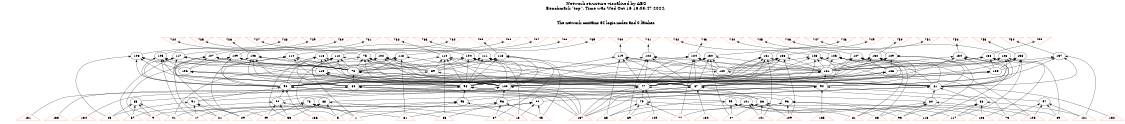 # Network structure generated by ABC

digraph network {
size = "7.5,10";
center = true;
edge [dir = back];

{
  node [shape = plaintext];
  edge [style = invis];
  LevelTitle1 [label=""];
  LevelTitle2 [label=""];
  Level5 [label = ""];
  Level4 [label = ""];
  Level3 [label = ""];
  Level2 [label = ""];
  Level1 [label = ""];
  Level0 [label = ""];
  LevelTitle1 ->  LevelTitle2 ->  Level5 ->  Level4 ->  Level3 ->  Level2 ->  Level1 ->  Level0;
}

{
  rank = same;
  LevelTitle1;
  title1 [shape=plaintext,
          fontsize=20,
          fontname = "Times-Roman",
          label="Network structure visualized by ABC\nBenchmark \"top\". Time was Wed Oct 16 16:03:47 2024. "
         ];
}

{
  rank = same;
  LevelTitle2;
  title2 [shape=plaintext,
          fontsize=18,
          fontname = "Times-Roman",
          label="The network contains 64 logic nodes and 0 latches.\n"
         ];
}

{
  rank = same;
  Level5;
  Node42 [label = "724", shape = invtriangle, color = coral, fillcolor = coral];
  Node43 [label = "725", shape = invtriangle, color = coral, fillcolor = coral];
  Node44 [label = "726", shape = invtriangle, color = coral, fillcolor = coral];
  Node45 [label = "727", shape = invtriangle, color = coral, fillcolor = coral];
  Node46 [label = "728", shape = invtriangle, color = coral, fillcolor = coral];
  Node47 [label = "729", shape = invtriangle, color = coral, fillcolor = coral];
  Node48 [label = "730", shape = invtriangle, color = coral, fillcolor = coral];
  Node49 [label = "731", shape = invtriangle, color = coral, fillcolor = coral];
  Node50 [label = "732", shape = invtriangle, color = coral, fillcolor = coral];
  Node51 [label = "733", shape = invtriangle, color = coral, fillcolor = coral];
  Node52 [label = "734", shape = invtriangle, color = coral, fillcolor = coral];
  Node53 [label = "735", shape = invtriangle, color = coral, fillcolor = coral];
  Node54 [label = "736", shape = invtriangle, color = coral, fillcolor = coral];
  Node55 [label = "737", shape = invtriangle, color = coral, fillcolor = coral];
  Node56 [label = "738", shape = invtriangle, color = coral, fillcolor = coral];
  Node57 [label = "739", shape = invtriangle, color = coral, fillcolor = coral];
  Node58 [label = "740", shape = invtriangle, color = coral, fillcolor = coral];
  Node59 [label = "741", shape = invtriangle, color = coral, fillcolor = coral];
  Node60 [label = "742", shape = invtriangle, color = coral, fillcolor = coral];
  Node61 [label = "743", shape = invtriangle, color = coral, fillcolor = coral];
  Node62 [label = "744", shape = invtriangle, color = coral, fillcolor = coral];
  Node63 [label = "745", shape = invtriangle, color = coral, fillcolor = coral];
  Node64 [label = "746", shape = invtriangle, color = coral, fillcolor = coral];
  Node65 [label = "747", shape = invtriangle, color = coral, fillcolor = coral];
  Node66 [label = "748", shape = invtriangle, color = coral, fillcolor = coral];
  Node67 [label = "749", shape = invtriangle, color = coral, fillcolor = coral];
  Node68 [label = "750", shape = invtriangle, color = coral, fillcolor = coral];
  Node69 [label = "751", shape = invtriangle, color = coral, fillcolor = coral];
  Node70 [label = "752", shape = invtriangle, color = coral, fillcolor = coral];
  Node71 [label = "753", shape = invtriangle, color = coral, fillcolor = coral];
  Node72 [label = "754", shape = invtriangle, color = coral, fillcolor = coral];
  Node73 [label = "755", shape = invtriangle, color = coral, fillcolor = coral];
}

{
  rank = same;
  Level4;
  Node75 [label = "75\n", shape = ellipse];
  Node102 [label = "102\n", shape = ellipse];
  Node103 [label = "103\n", shape = ellipse];
  Node104 [label = "104\n", shape = ellipse];
  Node105 [label = "105\n", shape = ellipse];
  Node107 [label = "107\n", shape = ellipse];
  Node108 [label = "108\n", shape = ellipse];
  Node109 [label = "109\n", shape = ellipse];
  Node110 [label = "110\n", shape = ellipse];
  Node111 [label = "111\n", shape = ellipse];
  Node112 [label = "112\n", shape = ellipse];
  Node113 [label = "113\n", shape = ellipse];
  Node114 [label = "114\n", shape = ellipse];
  Node116 [label = "116\n", shape = ellipse];
  Node117 [label = "117\n", shape = ellipse];
  Node118 [label = "118\n", shape = ellipse];
  Node119 [label = "119\n", shape = ellipse];
  Node122 [label = "122\n", shape = ellipse];
  Node123 [label = "123\n", shape = ellipse];
  Node124 [label = "124\n", shape = ellipse];
  Node125 [label = "125\n", shape = ellipse];
  Node127 [label = "127\n", shape = ellipse];
  Node128 [label = "128\n", shape = ellipse];
  Node129 [label = "129\n", shape = ellipse];
  Node130 [label = "130\n", shape = ellipse];
  Node131 [label = "131\n", shape = ellipse];
  Node132 [label = "132\n", shape = ellipse];
  Node133 [label = "133\n", shape = ellipse];
  Node134 [label = "134\n", shape = ellipse];
  Node136 [label = "136\n", shape = ellipse];
  Node137 [label = "137\n", shape = ellipse];
  Node138 [label = "138\n", shape = ellipse];
}

{
  rank = same;
  Level3;
  Node76 [label = "76\n", shape = ellipse];
  Node89 [label = "89\n", shape = ellipse];
  Node106 [label = "106\n", shape = ellipse];
  Node115 [label = "115\n", shape = ellipse];
  Node120 [label = "120\n", shape = ellipse];
  Node121 [label = "121\n", shape = ellipse];
  Node126 [label = "126\n", shape = ellipse];
  Node135 [label = "135\n", shape = ellipse];
}

{
  rank = same;
  Level2;
  Node77 [label = "77\n", shape = ellipse];
  Node81 [label = "81\n", shape = ellipse];
  Node84 [label = "84\n", shape = ellipse];
  Node87 [label = "87\n", shape = ellipse];
  Node90 [label = "90\n", shape = ellipse];
  Node94 [label = "94\n", shape = ellipse];
  Node98 [label = "98\n", shape = ellipse];
  Node100 [label = "100\n", shape = ellipse];
}

{
  rank = same;
  Level1;
  Node78 [label = "78\n", shape = ellipse];
  Node79 [label = "79\n", shape = ellipse];
  Node80 [label = "80\n", shape = ellipse];
  Node82 [label = "82\n", shape = ellipse];
  Node83 [label = "83\n", shape = ellipse];
  Node85 [label = "85\n", shape = ellipse];
  Node86 [label = "86\n", shape = ellipse];
  Node88 [label = "88\n", shape = ellipse];
  Node91 [label = "91\n", shape = ellipse];
  Node92 [label = "92\n", shape = ellipse];
  Node93 [label = "93\n", shape = ellipse];
  Node95 [label = "95\n", shape = ellipse];
  Node96 [label = "96\n", shape = ellipse];
  Node97 [label = "97\n", shape = ellipse];
  Node99 [label = "99\n", shape = ellipse];
  Node101 [label = "101\n", shape = ellipse];
}

{
  rank = same;
  Level0;
  Node1 [label = "1", shape = triangle, color = coral, fillcolor = coral];
  Node2 [label = "5", shape = triangle, color = coral, fillcolor = coral];
  Node3 [label = "9", shape = triangle, color = coral, fillcolor = coral];
  Node4 [label = "13", shape = triangle, color = coral, fillcolor = coral];
  Node5 [label = "17", shape = triangle, color = coral, fillcolor = coral];
  Node6 [label = "21", shape = triangle, color = coral, fillcolor = coral];
  Node7 [label = "25", shape = triangle, color = coral, fillcolor = coral];
  Node8 [label = "29", shape = triangle, color = coral, fillcolor = coral];
  Node9 [label = "33", shape = triangle, color = coral, fillcolor = coral];
  Node10 [label = "37", shape = triangle, color = coral, fillcolor = coral];
  Node11 [label = "41", shape = triangle, color = coral, fillcolor = coral];
  Node12 [label = "45", shape = triangle, color = coral, fillcolor = coral];
  Node13 [label = "49", shape = triangle, color = coral, fillcolor = coral];
  Node14 [label = "53", shape = triangle, color = coral, fillcolor = coral];
  Node15 [label = "57", shape = triangle, color = coral, fillcolor = coral];
  Node16 [label = "61", shape = triangle, color = coral, fillcolor = coral];
  Node17 [label = "65", shape = triangle, color = coral, fillcolor = coral];
  Node18 [label = "69", shape = triangle, color = coral, fillcolor = coral];
  Node19 [label = "73", shape = triangle, color = coral, fillcolor = coral];
  Node20 [label = "77", shape = triangle, color = coral, fillcolor = coral];
  Node21 [label = "81", shape = triangle, color = coral, fillcolor = coral];
  Node22 [label = "85", shape = triangle, color = coral, fillcolor = coral];
  Node23 [label = "89", shape = triangle, color = coral, fillcolor = coral];
  Node24 [label = "93", shape = triangle, color = coral, fillcolor = coral];
  Node25 [label = "97", shape = triangle, color = coral, fillcolor = coral];
  Node26 [label = "101", shape = triangle, color = coral, fillcolor = coral];
  Node27 [label = "105", shape = triangle, color = coral, fillcolor = coral];
  Node28 [label = "109", shape = triangle, color = coral, fillcolor = coral];
  Node29 [label = "113", shape = triangle, color = coral, fillcolor = coral];
  Node30 [label = "117", shape = triangle, color = coral, fillcolor = coral];
  Node31 [label = "121", shape = triangle, color = coral, fillcolor = coral];
  Node32 [label = "125", shape = triangle, color = coral, fillcolor = coral];
  Node33 [label = "129", shape = triangle, color = coral, fillcolor = coral];
  Node34 [label = "130", shape = triangle, color = coral, fillcolor = coral];
  Node35 [label = "131", shape = triangle, color = coral, fillcolor = coral];
  Node36 [label = "132", shape = triangle, color = coral, fillcolor = coral];
  Node37 [label = "133", shape = triangle, color = coral, fillcolor = coral];
  Node38 [label = "134", shape = triangle, color = coral, fillcolor = coral];
  Node39 [label = "135", shape = triangle, color = coral, fillcolor = coral];
  Node40 [label = "136", shape = triangle, color = coral, fillcolor = coral];
  Node41 [label = "137", shape = triangle, color = coral, fillcolor = coral];
}

title1 -> title2 [style = invis];
title2 -> Node42 [style = invis];
title2 -> Node43 [style = invis];
title2 -> Node44 [style = invis];
title2 -> Node45 [style = invis];
title2 -> Node46 [style = invis];
title2 -> Node47 [style = invis];
title2 -> Node48 [style = invis];
title2 -> Node49 [style = invis];
title2 -> Node50 [style = invis];
title2 -> Node51 [style = invis];
title2 -> Node52 [style = invis];
title2 -> Node53 [style = invis];
title2 -> Node54 [style = invis];
title2 -> Node55 [style = invis];
title2 -> Node56 [style = invis];
title2 -> Node57 [style = invis];
title2 -> Node58 [style = invis];
title2 -> Node59 [style = invis];
title2 -> Node60 [style = invis];
title2 -> Node61 [style = invis];
title2 -> Node62 [style = invis];
title2 -> Node63 [style = invis];
title2 -> Node64 [style = invis];
title2 -> Node65 [style = invis];
title2 -> Node66 [style = invis];
title2 -> Node67 [style = invis];
title2 -> Node68 [style = invis];
title2 -> Node69 [style = invis];
title2 -> Node70 [style = invis];
title2 -> Node71 [style = invis];
title2 -> Node72 [style = invis];
title2 -> Node73 [style = invis];
Node42 -> Node43 [style = invis];
Node43 -> Node44 [style = invis];
Node44 -> Node45 [style = invis];
Node45 -> Node46 [style = invis];
Node46 -> Node47 [style = invis];
Node47 -> Node48 [style = invis];
Node48 -> Node49 [style = invis];
Node49 -> Node50 [style = invis];
Node50 -> Node51 [style = invis];
Node51 -> Node52 [style = invis];
Node52 -> Node53 [style = invis];
Node53 -> Node54 [style = invis];
Node54 -> Node55 [style = invis];
Node55 -> Node56 [style = invis];
Node56 -> Node57 [style = invis];
Node57 -> Node58 [style = invis];
Node58 -> Node59 [style = invis];
Node59 -> Node60 [style = invis];
Node60 -> Node61 [style = invis];
Node61 -> Node62 [style = invis];
Node62 -> Node63 [style = invis];
Node63 -> Node64 [style = invis];
Node64 -> Node65 [style = invis];
Node65 -> Node66 [style = invis];
Node66 -> Node67 [style = invis];
Node67 -> Node68 [style = invis];
Node68 -> Node69 [style = invis];
Node69 -> Node70 [style = invis];
Node70 -> Node71 [style = invis];
Node71 -> Node72 [style = invis];
Node72 -> Node73 [style = invis];
Node42 -> Node75 [style = solid];
Node43 -> Node102 [style = solid];
Node44 -> Node103 [style = solid];
Node45 -> Node104 [style = solid];
Node46 -> Node105 [style = solid];
Node47 -> Node107 [style = solid];
Node48 -> Node108 [style = solid];
Node49 -> Node109 [style = solid];
Node50 -> Node110 [style = solid];
Node51 -> Node111 [style = solid];
Node52 -> Node112 [style = solid];
Node53 -> Node113 [style = solid];
Node54 -> Node114 [style = solid];
Node55 -> Node116 [style = solid];
Node56 -> Node117 [style = solid];
Node57 -> Node118 [style = solid];
Node58 -> Node119 [style = solid];
Node59 -> Node122 [style = solid];
Node60 -> Node123 [style = solid];
Node61 -> Node124 [style = solid];
Node62 -> Node125 [style = solid];
Node63 -> Node127 [style = solid];
Node64 -> Node128 [style = solid];
Node65 -> Node129 [style = solid];
Node66 -> Node130 [style = solid];
Node67 -> Node131 [style = solid];
Node68 -> Node132 [style = solid];
Node69 -> Node133 [style = solid];
Node70 -> Node134 [style = solid];
Node71 -> Node136 [style = solid];
Node72 -> Node137 [style = solid];
Node73 -> Node138 [style = solid];
Node75 -> Node76 [style = solid];
Node75 -> Node89 [style = solid];
Node75 -> Node77 [style = solid];
Node75 -> Node98 [style = solid];
Node75 -> Node100 [style = solid];
Node75 -> Node1 [style = solid];
Node76 -> Node77 [style = solid];
Node76 -> Node81 [style = solid];
Node76 -> Node84 [style = solid];
Node76 -> Node87 [style = solid];
Node77 -> Node78 [style = solid];
Node77 -> Node79 [style = solid];
Node77 -> Node80 [style = solid];
Node77 -> Node33 [style = solid];
Node77 -> Node41 [style = solid];
Node78 -> Node1 [style = solid];
Node78 -> Node5 [style = solid];
Node78 -> Node9 [style = solid];
Node78 -> Node13 [style = solid];
Node79 -> Node17 [style = solid];
Node79 -> Node18 [style = solid];
Node79 -> Node19 [style = solid];
Node79 -> Node20 [style = solid];
Node80 -> Node21 [style = solid];
Node80 -> Node22 [style = solid];
Node80 -> Node23 [style = solid];
Node80 -> Node24 [style = solid];
Node81 -> Node80 [style = solid];
Node81 -> Node82 [style = solid];
Node81 -> Node83 [style = solid];
Node81 -> Node36 [style = solid];
Node81 -> Node41 [style = solid];
Node82 -> Node4 [style = solid];
Node82 -> Node8 [style = solid];
Node82 -> Node12 [style = solid];
Node82 -> Node16 [style = solid];
Node83 -> Node29 [style = solid];
Node83 -> Node30 [style = solid];
Node83 -> Node31 [style = solid];
Node83 -> Node32 [style = solid];
Node84 -> Node79 [style = solid];
Node84 -> Node85 [style = solid];
Node84 -> Node86 [style = solid];
Node84 -> Node35 [style = solid];
Node84 -> Node41 [style = solid];
Node85 -> Node3 [style = solid];
Node85 -> Node7 [style = solid];
Node85 -> Node11 [style = solid];
Node85 -> Node15 [style = solid];
Node86 -> Node25 [style = solid];
Node86 -> Node26 [style = solid];
Node86 -> Node27 [style = solid];
Node86 -> Node28 [style = solid];
Node87 -> Node83 [style = solid];
Node87 -> Node86 [style = solid];
Node87 -> Node88 [style = solid];
Node87 -> Node34 [style = solid];
Node87 -> Node41 [style = solid];
Node88 -> Node2 [style = solid];
Node88 -> Node6 [style = solid];
Node88 -> Node10 [style = solid];
Node88 -> Node14 [style = solid];
Node89 -> Node90 [style = solid];
Node89 -> Node94 [style = solid];
Node90 -> Node91 [style = solid];
Node90 -> Node92 [style = solid];
Node90 -> Node93 [style = solid];
Node90 -> Node40 [style = solid];
Node90 -> Node41 [style = solid];
Node91 -> Node5 [style = solid];
Node91 -> Node6 [style = solid];
Node91 -> Node7 [style = solid];
Node91 -> Node8 [style = solid];
Node92 -> Node13 [style = solid];
Node92 -> Node14 [style = solid];
Node92 -> Node15 [style = solid];
Node92 -> Node16 [style = solid];
Node93 -> Node20 [style = solid];
Node93 -> Node24 [style = solid];
Node93 -> Node28 [style = solid];
Node93 -> Node32 [style = solid];
Node94 -> Node95 [style = solid];
Node94 -> Node96 [style = solid];
Node94 -> Node97 [style = solid];
Node94 -> Node39 [style = solid];
Node94 -> Node41 [style = solid];
Node95 -> Node1 [style = solid];
Node95 -> Node2 [style = solid];
Node95 -> Node3 [style = solid];
Node95 -> Node4 [style = solid];
Node96 -> Node9 [style = solid];
Node96 -> Node10 [style = solid];
Node96 -> Node11 [style = solid];
Node96 -> Node12 [style = solid];
Node97 -> Node19 [style = solid];
Node97 -> Node23 [style = solid];
Node97 -> Node27 [style = solid];
Node97 -> Node31 [style = solid];
Node98 -> Node99 [style = solid];
Node98 -> Node91 [style = solid];
Node98 -> Node95 [style = solid];
Node98 -> Node37 [style = solid];
Node98 -> Node41 [style = solid];
Node99 -> Node17 [style = solid];
Node99 -> Node21 [style = solid];
Node99 -> Node25 [style = solid];
Node99 -> Node29 [style = solid];
Node100 -> Node101 [style = solid];
Node100 -> Node92 [style = solid];
Node100 -> Node96 [style = solid];
Node100 -> Node38 [style = solid];
Node100 -> Node41 [style = solid];
Node101 -> Node18 [style = solid];
Node101 -> Node22 [style = solid];
Node101 -> Node26 [style = solid];
Node101 -> Node30 [style = solid];
Node102 -> Node76 [style = solid];
Node102 -> Node89 [style = solid];
Node102 -> Node87 [style = solid];
Node102 -> Node98 [style = solid];
Node102 -> Node100 [style = solid];
Node102 -> Node2 [style = solid];
Node103 -> Node76 [style = solid];
Node103 -> Node89 [style = solid];
Node103 -> Node84 [style = solid];
Node103 -> Node98 [style = solid];
Node103 -> Node100 [style = solid];
Node103 -> Node3 [style = solid];
Node104 -> Node76 [style = solid];
Node104 -> Node89 [style = solid];
Node104 -> Node81 [style = solid];
Node104 -> Node98 [style = solid];
Node104 -> Node100 [style = solid];
Node104 -> Node4 [style = solid];
Node105 -> Node76 [style = solid];
Node105 -> Node106 [style = solid];
Node105 -> Node77 [style = solid];
Node105 -> Node90 [style = solid];
Node105 -> Node5 [style = solid];
Node106 -> Node98 [style = solid];
Node106 -> Node100 [style = solid];
Node106 -> Node94 [style = solid];
Node107 -> Node76 [style = solid];
Node107 -> Node106 [style = solid];
Node107 -> Node87 [style = solid];
Node107 -> Node90 [style = solid];
Node107 -> Node6 [style = solid];
Node108 -> Node76 [style = solid];
Node108 -> Node106 [style = solid];
Node108 -> Node84 [style = solid];
Node108 -> Node90 [style = solid];
Node108 -> Node7 [style = solid];
Node109 -> Node76 [style = solid];
Node109 -> Node106 [style = solid];
Node109 -> Node81 [style = solid];
Node109 -> Node90 [style = solid];
Node109 -> Node8 [style = solid];
Node110 -> Node76 [style = solid];
Node110 -> Node89 [style = solid];
Node110 -> Node77 [style = solid];
Node110 -> Node98 [style = solid];
Node110 -> Node100 [style = solid];
Node110 -> Node9 [style = solid];
Node111 -> Node76 [style = solid];
Node111 -> Node89 [style = solid];
Node111 -> Node87 [style = solid];
Node111 -> Node98 [style = solid];
Node111 -> Node100 [style = solid];
Node111 -> Node10 [style = solid];
Node112 -> Node76 [style = solid];
Node112 -> Node89 [style = solid];
Node112 -> Node84 [style = solid];
Node112 -> Node98 [style = solid];
Node112 -> Node100 [style = solid];
Node112 -> Node11 [style = solid];
Node113 -> Node76 [style = solid];
Node113 -> Node89 [style = solid];
Node113 -> Node81 [style = solid];
Node113 -> Node98 [style = solid];
Node113 -> Node100 [style = solid];
Node113 -> Node12 [style = solid];
Node114 -> Node76 [style = solid];
Node114 -> Node115 [style = solid];
Node114 -> Node77 [style = solid];
Node114 -> Node90 [style = solid];
Node114 -> Node13 [style = solid];
Node115 -> Node98 [style = solid];
Node115 -> Node100 [style = solid];
Node115 -> Node94 [style = solid];
Node116 -> Node76 [style = solid];
Node116 -> Node115 [style = solid];
Node116 -> Node87 [style = solid];
Node116 -> Node90 [style = solid];
Node116 -> Node14 [style = solid];
Node117 -> Node76 [style = solid];
Node117 -> Node115 [style = solid];
Node117 -> Node84 [style = solid];
Node117 -> Node90 [style = solid];
Node117 -> Node15 [style = solid];
Node118 -> Node76 [style = solid];
Node118 -> Node115 [style = solid];
Node118 -> Node81 [style = solid];
Node118 -> Node90 [style = solid];
Node118 -> Node16 [style = solid];
Node119 -> Node120 [style = solid];
Node119 -> Node121 [style = solid];
Node119 -> Node77 [style = solid];
Node119 -> Node87 [style = solid];
Node119 -> Node98 [style = solid];
Node119 -> Node17 [style = solid];
Node120 -> Node81 [style = solid];
Node120 -> Node84 [style = solid];
Node121 -> Node98 [style = solid];
Node121 -> Node100 [style = solid];
Node121 -> Node90 [style = solid];
Node121 -> Node94 [style = solid];
Node122 -> Node120 [style = solid];
Node122 -> Node121 [style = solid];
Node122 -> Node77 [style = solid];
Node122 -> Node87 [style = solid];
Node122 -> Node100 [style = solid];
Node122 -> Node18 [style = solid];
Node123 -> Node120 [style = solid];
Node123 -> Node121 [style = solid];
Node123 -> Node77 [style = solid];
Node123 -> Node87 [style = solid];
Node123 -> Node94 [style = solid];
Node123 -> Node19 [style = solid];
Node124 -> Node120 [style = solid];
Node124 -> Node121 [style = solid];
Node124 -> Node77 [style = solid];
Node124 -> Node87 [style = solid];
Node124 -> Node90 [style = solid];
Node124 -> Node20 [style = solid];
Node125 -> Node126 [style = solid];
Node125 -> Node121 [style = solid];
Node125 -> Node81 [style = solid];
Node125 -> Node98 [style = solid];
Node125 -> Node21 [style = solid];
Node126 -> Node77 [style = solid];
Node126 -> Node84 [style = solid];
Node126 -> Node87 [style = solid];
Node127 -> Node126 [style = solid];
Node127 -> Node121 [style = solid];
Node127 -> Node81 [style = solid];
Node127 -> Node100 [style = solid];
Node127 -> Node22 [style = solid];
Node128 -> Node126 [style = solid];
Node128 -> Node121 [style = solid];
Node128 -> Node81 [style = solid];
Node128 -> Node94 [style = solid];
Node128 -> Node23 [style = solid];
Node129 -> Node126 [style = solid];
Node129 -> Node121 [style = solid];
Node129 -> Node81 [style = solid];
Node129 -> Node90 [style = solid];
Node129 -> Node24 [style = solid];
Node130 -> Node120 [style = solid];
Node130 -> Node121 [style = solid];
Node130 -> Node77 [style = solid];
Node130 -> Node87 [style = solid];
Node130 -> Node98 [style = solid];
Node130 -> Node25 [style = solid];
Node131 -> Node120 [style = solid];
Node131 -> Node121 [style = solid];
Node131 -> Node77 [style = solid];
Node131 -> Node87 [style = solid];
Node131 -> Node100 [style = solid];
Node131 -> Node26 [style = solid];
Node132 -> Node120 [style = solid];
Node132 -> Node121 [style = solid];
Node132 -> Node77 [style = solid];
Node132 -> Node87 [style = solid];
Node132 -> Node94 [style = solid];
Node132 -> Node27 [style = solid];
Node133 -> Node120 [style = solid];
Node133 -> Node121 [style = solid];
Node133 -> Node77 [style = solid];
Node133 -> Node87 [style = solid];
Node133 -> Node90 [style = solid];
Node133 -> Node28 [style = solid];
Node134 -> Node135 [style = solid];
Node134 -> Node121 [style = solid];
Node134 -> Node81 [style = solid];
Node134 -> Node98 [style = solid];
Node134 -> Node29 [style = solid];
Node135 -> Node77 [style = solid];
Node135 -> Node84 [style = solid];
Node135 -> Node87 [style = solid];
Node136 -> Node135 [style = solid];
Node136 -> Node121 [style = solid];
Node136 -> Node81 [style = solid];
Node136 -> Node100 [style = solid];
Node136 -> Node30 [style = solid];
Node137 -> Node135 [style = solid];
Node137 -> Node121 [style = solid];
Node137 -> Node81 [style = solid];
Node137 -> Node94 [style = solid];
Node137 -> Node31 [style = solid];
Node138 -> Node135 [style = solid];
Node138 -> Node121 [style = solid];
Node138 -> Node81 [style = solid];
Node138 -> Node90 [style = solid];
Node138 -> Node32 [style = solid];
}

